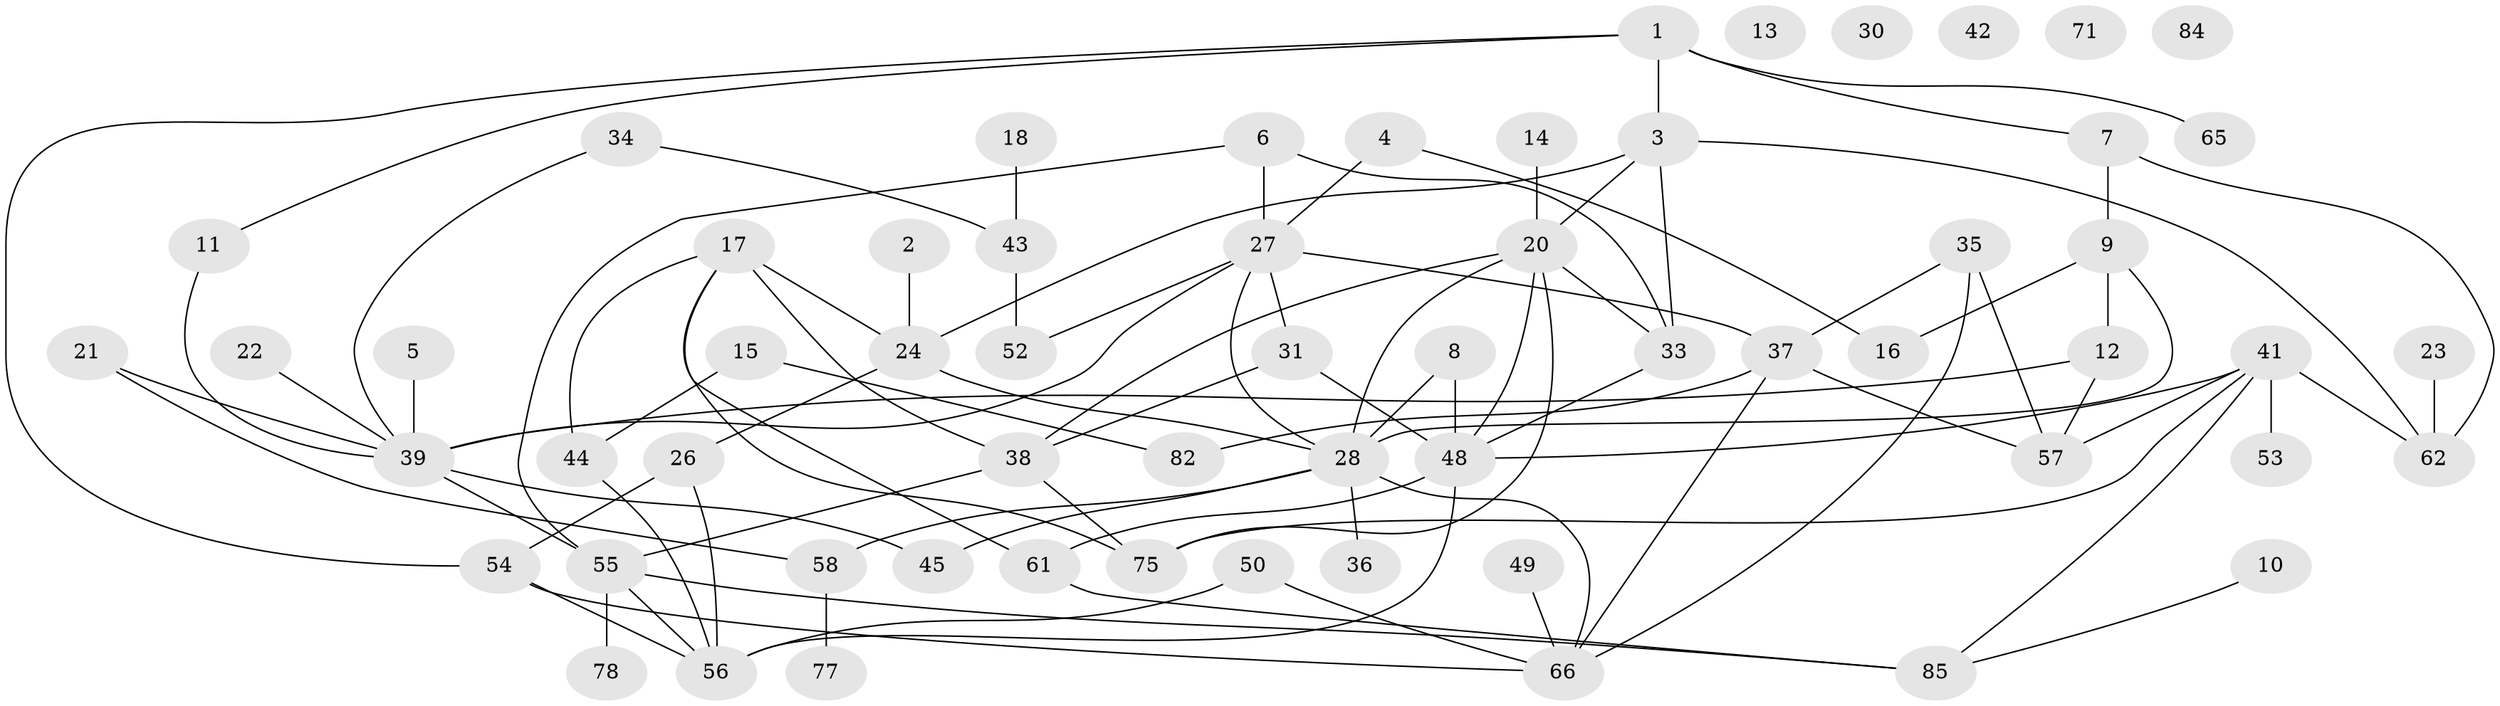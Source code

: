 // Generated by graph-tools (version 1.1) at 2025/23/03/03/25 07:23:28]
// undirected, 61 vertices, 93 edges
graph export_dot {
graph [start="1"]
  node [color=gray90,style=filled];
  1 [super="+25"];
  2 [super="+64"];
  3 [super="+86"];
  4;
  5;
  6;
  7 [super="+19"];
  8 [super="+76"];
  9 [super="+47"];
  10;
  11;
  12;
  13;
  14;
  15 [super="+29"];
  16;
  17 [super="+80"];
  18;
  20 [super="+40"];
  21;
  22;
  23;
  24 [super="+89"];
  26 [super="+68"];
  27 [super="+59"];
  28 [super="+73"];
  30;
  31 [super="+32"];
  33 [super="+83"];
  34;
  35;
  36;
  37 [super="+60"];
  38 [super="+69"];
  39 [super="+81"];
  41 [super="+46"];
  42 [super="+70"];
  43 [super="+51"];
  44;
  45;
  48 [super="+63"];
  49;
  50;
  52;
  53;
  54;
  55 [super="+79"];
  56 [super="+74"];
  57 [super="+88"];
  58 [super="+87"];
  61;
  62 [super="+67"];
  65;
  66 [super="+72"];
  71;
  75;
  77;
  78;
  82;
  84;
  85;
  1 -- 3;
  1 -- 54;
  1 -- 65;
  1 -- 11;
  1 -- 7;
  2 -- 24;
  3 -- 33;
  3 -- 62;
  3 -- 20;
  3 -- 24;
  4 -- 16;
  4 -- 27;
  5 -- 39;
  6 -- 33;
  6 -- 27;
  6 -- 55;
  7 -- 9;
  7 -- 62 [weight=2];
  8 -- 48;
  8 -- 28;
  9 -- 12;
  9 -- 28;
  9 -- 16;
  10 -- 85;
  11 -- 39;
  12 -- 57;
  12 -- 39;
  14 -- 20;
  15 -- 44;
  15 -- 82;
  17 -- 38 [weight=2];
  17 -- 44;
  17 -- 75;
  17 -- 61;
  17 -- 24;
  18 -- 43;
  20 -- 28;
  20 -- 48;
  20 -- 38;
  20 -- 75;
  20 -- 33;
  21 -- 39;
  21 -- 58;
  22 -- 39;
  23 -- 62;
  24 -- 28;
  24 -- 26;
  26 -- 56;
  26 -- 54;
  27 -- 52;
  27 -- 37;
  27 -- 28;
  27 -- 31;
  27 -- 39;
  28 -- 45;
  28 -- 66;
  28 -- 36;
  28 -- 58;
  31 -- 48 [weight=2];
  31 -- 38;
  33 -- 48;
  34 -- 43;
  34 -- 39;
  35 -- 57;
  35 -- 66;
  35 -- 37;
  37 -- 57;
  37 -- 82;
  37 -- 66;
  38 -- 75;
  38 -- 55;
  39 -- 55;
  39 -- 45;
  41 -- 48;
  41 -- 53;
  41 -- 85;
  41 -- 62;
  41 -- 75;
  41 -- 57 [weight=2];
  43 -- 52;
  44 -- 56;
  48 -- 61;
  48 -- 56;
  49 -- 66;
  50 -- 66;
  50 -- 56;
  54 -- 66;
  54 -- 56;
  55 -- 78;
  55 -- 85;
  55 -- 56;
  58 -- 77;
  61 -- 85;
}
